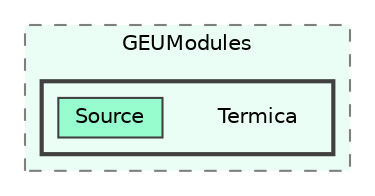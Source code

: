 digraph "C:/GEU/GEUModules/Termica"
{
 // LATEX_PDF_SIZE
  bgcolor="transparent";
  edge [fontname=Helvetica,fontsize=10,labelfontname=Helvetica,labelfontsize=10];
  node [fontname=Helvetica,fontsize=10,shape=box,height=0.2,width=0.4];
  compound=true
  subgraph clusterdir_70e1bd6aad29eaa9efcef7cf630be9eb {
    graph [ bgcolor="#ebfef5", pencolor="grey50", label="GEUModules", fontname=Helvetica,fontsize=10 style="filled,dashed", URL="dir_70e1bd6aad29eaa9efcef7cf630be9eb.html",tooltip=""]
  subgraph clusterdir_14095f3e1ac0f6cfee6b66e3def2c142 {
    graph [ bgcolor="#ebfef5", pencolor="grey25", label="", fontname=Helvetica,fontsize=10 style="filled,bold", URL="dir_14095f3e1ac0f6cfee6b66e3def2c142.html",tooltip=""]
    dir_14095f3e1ac0f6cfee6b66e3def2c142 [shape=plaintext, label="Termica"];
  dir_efaf062761e86293cc4ef08338c5d68d [label="Source", fillcolor="#98fdce", color="grey25", style="filled", URL="dir_efaf062761e86293cc4ef08338c5d68d.html",tooltip=""];
  }
  }
}

